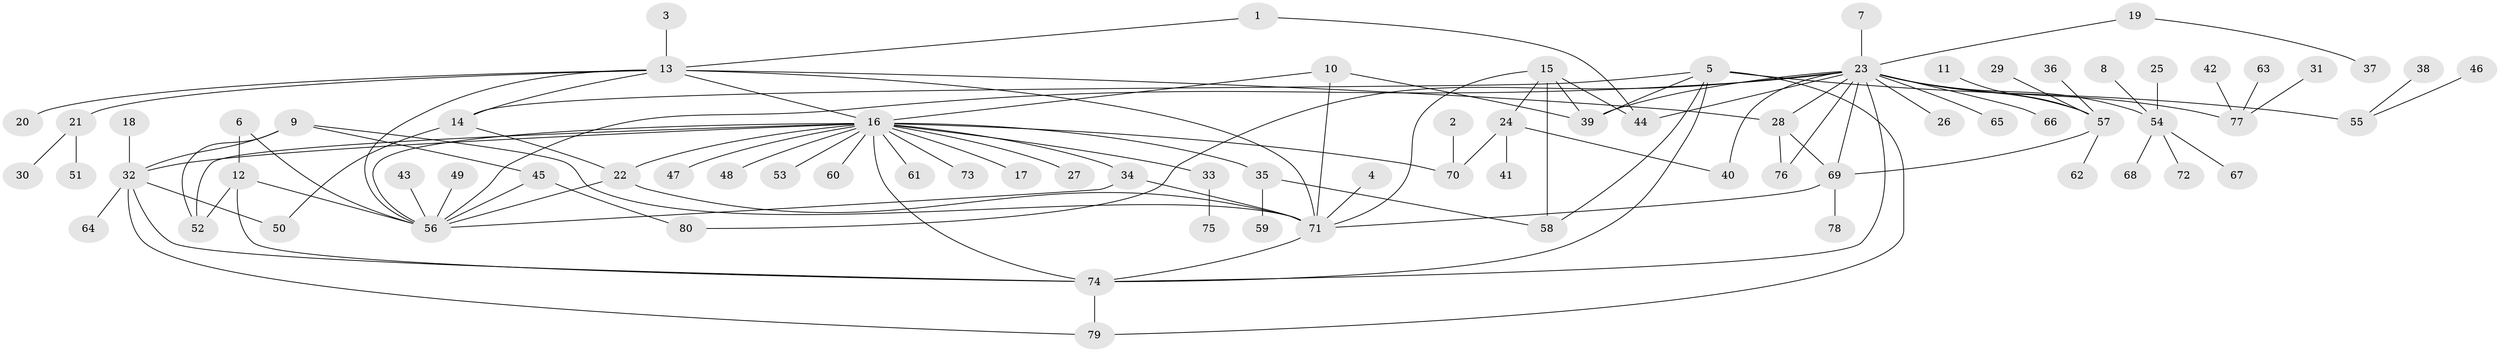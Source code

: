 // original degree distribution, {11: 0.007518796992481203, 12: 0.007518796992481203, 21: 0.007518796992481203, 4: 0.07518796992481203, 5: 0.05263157894736842, 2: 0.15037593984962405, 10: 0.007518796992481203, 18: 0.007518796992481203, 13: 0.007518796992481203, 3: 0.09774436090225563, 7: 0.022556390977443608, 1: 0.5413533834586466, 8: 0.015037593984962405}
// Generated by graph-tools (version 1.1) at 2025/36/03/04/25 23:36:52]
// undirected, 80 vertices, 114 edges
graph export_dot {
  node [color=gray90,style=filled];
  1;
  2;
  3;
  4;
  5;
  6;
  7;
  8;
  9;
  10;
  11;
  12;
  13;
  14;
  15;
  16;
  17;
  18;
  19;
  20;
  21;
  22;
  23;
  24;
  25;
  26;
  27;
  28;
  29;
  30;
  31;
  32;
  33;
  34;
  35;
  36;
  37;
  38;
  39;
  40;
  41;
  42;
  43;
  44;
  45;
  46;
  47;
  48;
  49;
  50;
  51;
  52;
  53;
  54;
  55;
  56;
  57;
  58;
  59;
  60;
  61;
  62;
  63;
  64;
  65;
  66;
  67;
  68;
  69;
  70;
  71;
  72;
  73;
  74;
  75;
  76;
  77;
  78;
  79;
  80;
  1 -- 13 [weight=1.0];
  1 -- 44 [weight=1.0];
  2 -- 70 [weight=1.0];
  3 -- 13 [weight=1.0];
  4 -- 71 [weight=1.0];
  5 -- 14 [weight=1.0];
  5 -- 39 [weight=1.0];
  5 -- 55 [weight=2.0];
  5 -- 58 [weight=1.0];
  5 -- 74 [weight=1.0];
  5 -- 79 [weight=1.0];
  6 -- 12 [weight=1.0];
  6 -- 56 [weight=1.0];
  7 -- 23 [weight=1.0];
  8 -- 54 [weight=1.0];
  9 -- 32 [weight=1.0];
  9 -- 45 [weight=1.0];
  9 -- 52 [weight=1.0];
  9 -- 71 [weight=1.0];
  10 -- 16 [weight=1.0];
  10 -- 39 [weight=1.0];
  10 -- 71 [weight=1.0];
  11 -- 57 [weight=1.0];
  12 -- 52 [weight=1.0];
  12 -- 56 [weight=1.0];
  12 -- 74 [weight=1.0];
  13 -- 14 [weight=1.0];
  13 -- 16 [weight=1.0];
  13 -- 20 [weight=1.0];
  13 -- 21 [weight=1.0];
  13 -- 28 [weight=1.0];
  13 -- 56 [weight=1.0];
  13 -- 71 [weight=1.0];
  14 -- 22 [weight=1.0];
  14 -- 50 [weight=1.0];
  15 -- 24 [weight=1.0];
  15 -- 39 [weight=1.0];
  15 -- 44 [weight=1.0];
  15 -- 58 [weight=2.0];
  15 -- 71 [weight=1.0];
  16 -- 17 [weight=1.0];
  16 -- 22 [weight=1.0];
  16 -- 27 [weight=1.0];
  16 -- 32 [weight=1.0];
  16 -- 33 [weight=1.0];
  16 -- 34 [weight=1.0];
  16 -- 35 [weight=1.0];
  16 -- 47 [weight=1.0];
  16 -- 48 [weight=1.0];
  16 -- 52 [weight=1.0];
  16 -- 53 [weight=1.0];
  16 -- 56 [weight=1.0];
  16 -- 60 [weight=1.0];
  16 -- 61 [weight=1.0];
  16 -- 70 [weight=1.0];
  16 -- 73 [weight=1.0];
  16 -- 74 [weight=1.0];
  18 -- 32 [weight=1.0];
  19 -- 23 [weight=1.0];
  19 -- 37 [weight=1.0];
  21 -- 30 [weight=1.0];
  21 -- 51 [weight=1.0];
  22 -- 56 [weight=1.0];
  22 -- 71 [weight=1.0];
  23 -- 26 [weight=1.0];
  23 -- 28 [weight=1.0];
  23 -- 39 [weight=1.0];
  23 -- 40 [weight=1.0];
  23 -- 44 [weight=1.0];
  23 -- 54 [weight=1.0];
  23 -- 56 [weight=1.0];
  23 -- 57 [weight=1.0];
  23 -- 65 [weight=1.0];
  23 -- 66 [weight=1.0];
  23 -- 69 [weight=1.0];
  23 -- 74 [weight=1.0];
  23 -- 76 [weight=1.0];
  23 -- 77 [weight=1.0];
  23 -- 80 [weight=1.0];
  24 -- 40 [weight=1.0];
  24 -- 41 [weight=1.0];
  24 -- 70 [weight=1.0];
  25 -- 54 [weight=1.0];
  28 -- 69 [weight=1.0];
  28 -- 76 [weight=1.0];
  29 -- 57 [weight=1.0];
  31 -- 77 [weight=1.0];
  32 -- 50 [weight=1.0];
  32 -- 64 [weight=1.0];
  32 -- 74 [weight=1.0];
  32 -- 79 [weight=1.0];
  33 -- 75 [weight=1.0];
  34 -- 56 [weight=1.0];
  34 -- 71 [weight=1.0];
  35 -- 58 [weight=1.0];
  35 -- 59 [weight=1.0];
  36 -- 57 [weight=1.0];
  38 -- 55 [weight=1.0];
  42 -- 77 [weight=1.0];
  43 -- 56 [weight=1.0];
  45 -- 56 [weight=1.0];
  45 -- 80 [weight=1.0];
  46 -- 55 [weight=1.0];
  49 -- 56 [weight=1.0];
  54 -- 67 [weight=1.0];
  54 -- 68 [weight=1.0];
  54 -- 72 [weight=1.0];
  57 -- 62 [weight=1.0];
  57 -- 69 [weight=1.0];
  63 -- 77 [weight=1.0];
  69 -- 71 [weight=1.0];
  69 -- 78 [weight=1.0];
  71 -- 74 [weight=1.0];
  74 -- 79 [weight=1.0];
}

